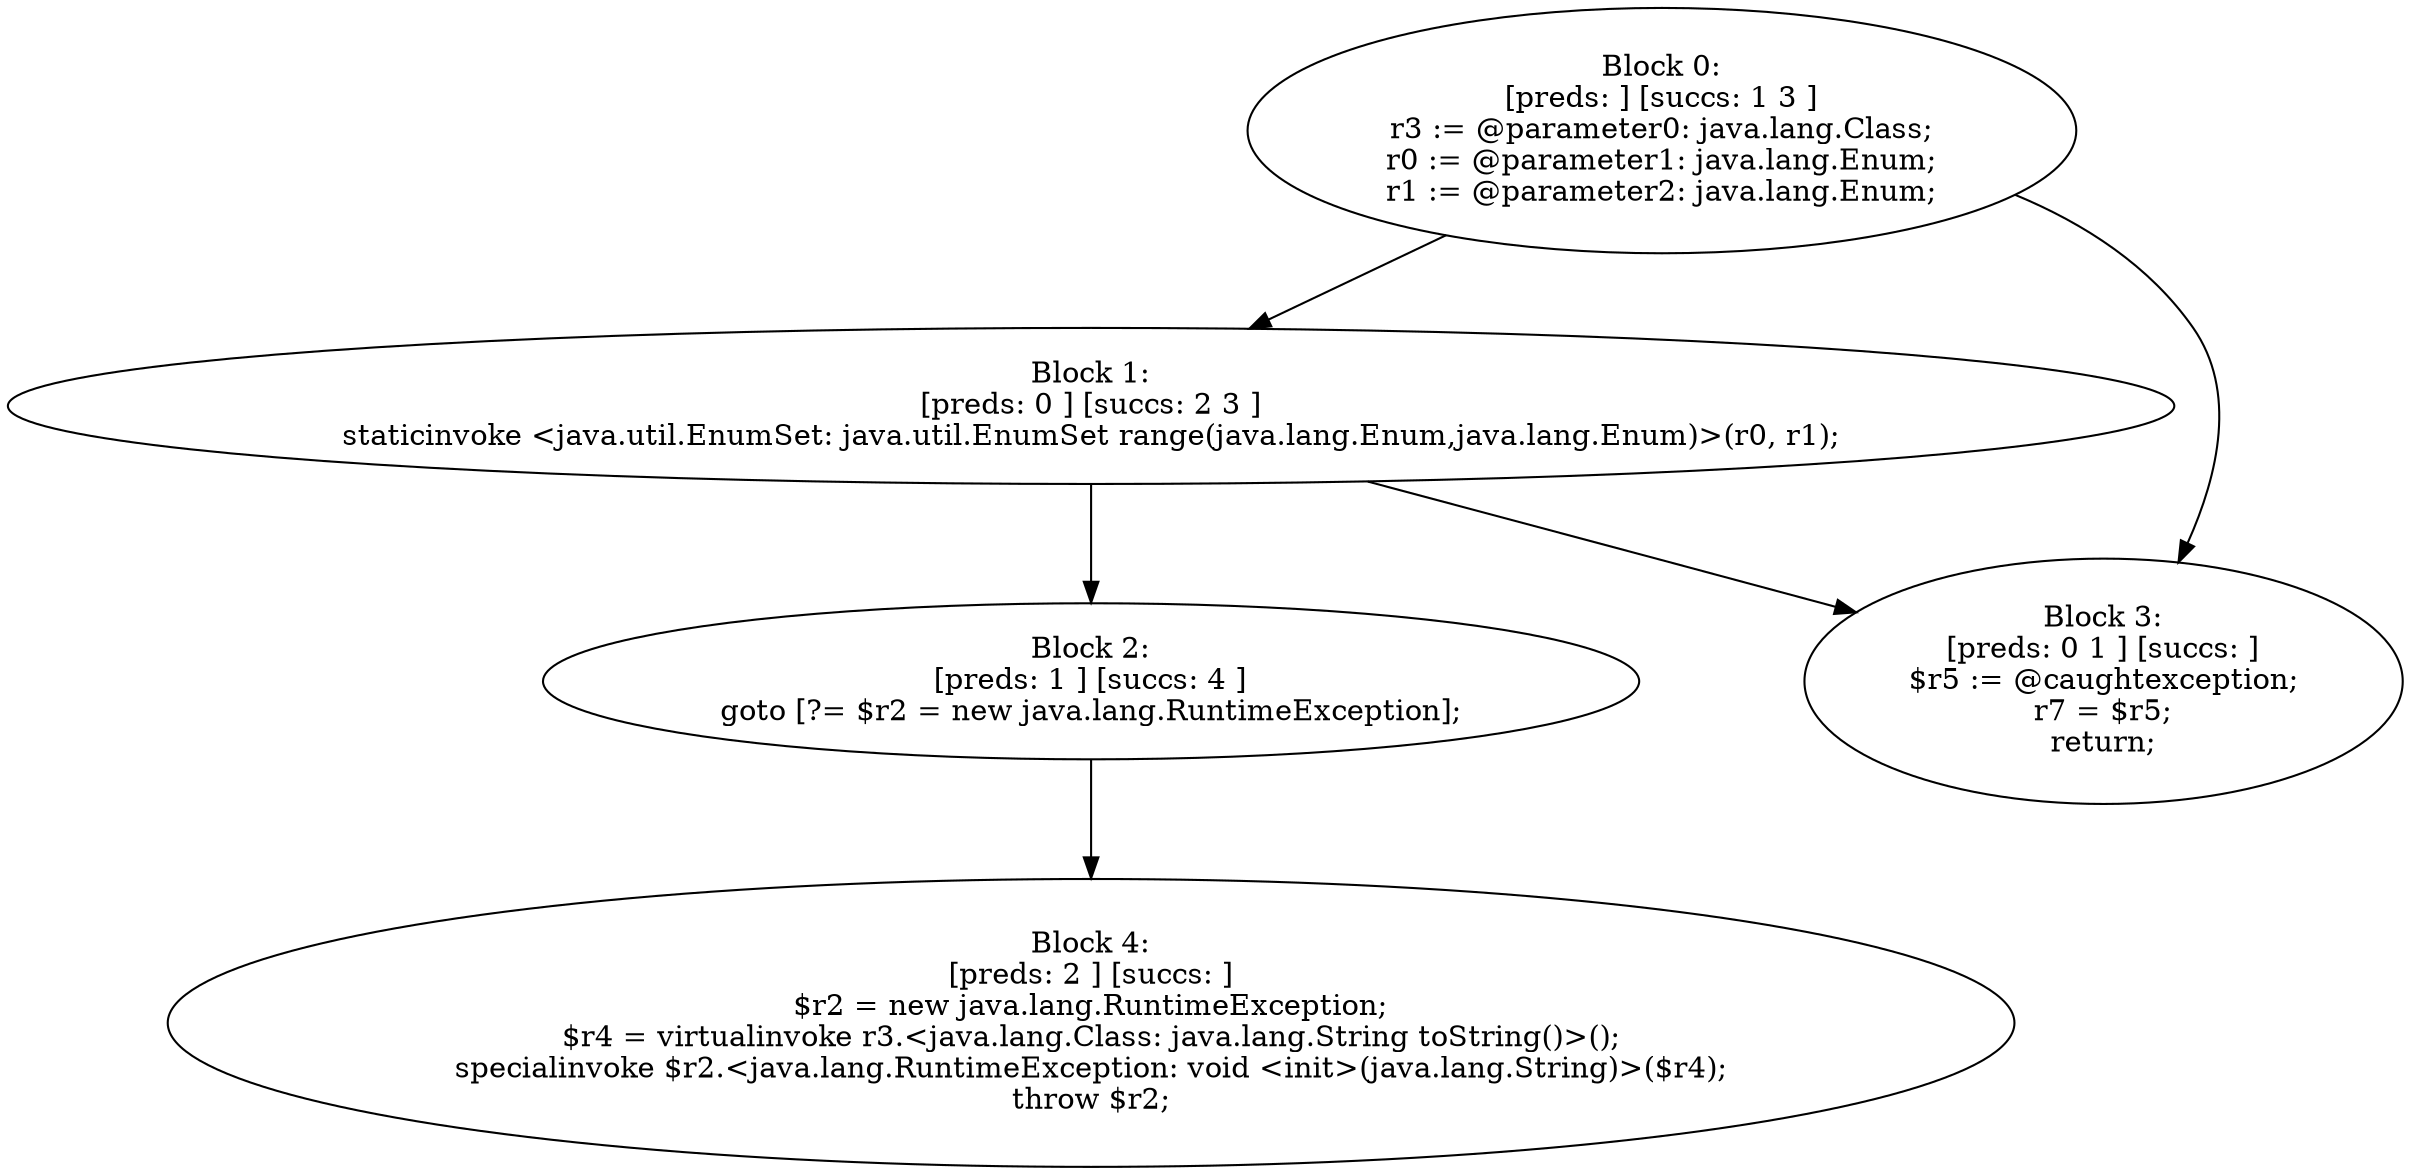 digraph "unitGraph" {
    "Block 0:
[preds: ] [succs: 1 3 ]
r3 := @parameter0: java.lang.Class;
r0 := @parameter1: java.lang.Enum;
r1 := @parameter2: java.lang.Enum;
"
    "Block 1:
[preds: 0 ] [succs: 2 3 ]
staticinvoke <java.util.EnumSet: java.util.EnumSet range(java.lang.Enum,java.lang.Enum)>(r0, r1);
"
    "Block 2:
[preds: 1 ] [succs: 4 ]
goto [?= $r2 = new java.lang.RuntimeException];
"
    "Block 3:
[preds: 0 1 ] [succs: ]
$r5 := @caughtexception;
r7 = $r5;
return;
"
    "Block 4:
[preds: 2 ] [succs: ]
$r2 = new java.lang.RuntimeException;
$r4 = virtualinvoke r3.<java.lang.Class: java.lang.String toString()>();
specialinvoke $r2.<java.lang.RuntimeException: void <init>(java.lang.String)>($r4);
throw $r2;
"
    "Block 0:
[preds: ] [succs: 1 3 ]
r3 := @parameter0: java.lang.Class;
r0 := @parameter1: java.lang.Enum;
r1 := @parameter2: java.lang.Enum;
"->"Block 1:
[preds: 0 ] [succs: 2 3 ]
staticinvoke <java.util.EnumSet: java.util.EnumSet range(java.lang.Enum,java.lang.Enum)>(r0, r1);
";
    "Block 0:
[preds: ] [succs: 1 3 ]
r3 := @parameter0: java.lang.Class;
r0 := @parameter1: java.lang.Enum;
r1 := @parameter2: java.lang.Enum;
"->"Block 3:
[preds: 0 1 ] [succs: ]
$r5 := @caughtexception;
r7 = $r5;
return;
";
    "Block 1:
[preds: 0 ] [succs: 2 3 ]
staticinvoke <java.util.EnumSet: java.util.EnumSet range(java.lang.Enum,java.lang.Enum)>(r0, r1);
"->"Block 2:
[preds: 1 ] [succs: 4 ]
goto [?= $r2 = new java.lang.RuntimeException];
";
    "Block 1:
[preds: 0 ] [succs: 2 3 ]
staticinvoke <java.util.EnumSet: java.util.EnumSet range(java.lang.Enum,java.lang.Enum)>(r0, r1);
"->"Block 3:
[preds: 0 1 ] [succs: ]
$r5 := @caughtexception;
r7 = $r5;
return;
";
    "Block 2:
[preds: 1 ] [succs: 4 ]
goto [?= $r2 = new java.lang.RuntimeException];
"->"Block 4:
[preds: 2 ] [succs: ]
$r2 = new java.lang.RuntimeException;
$r4 = virtualinvoke r3.<java.lang.Class: java.lang.String toString()>();
specialinvoke $r2.<java.lang.RuntimeException: void <init>(java.lang.String)>($r4);
throw $r2;
";
}
